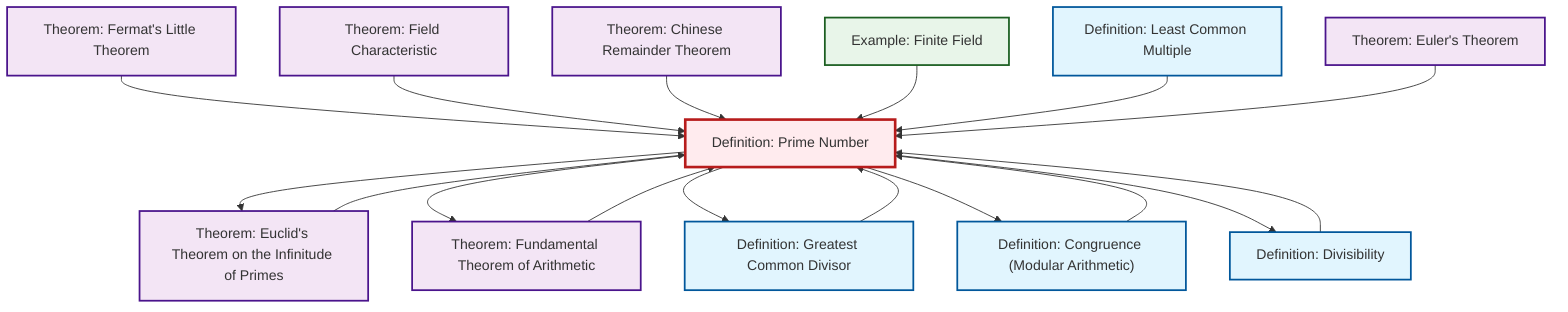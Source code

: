 graph TD
    classDef definition fill:#e1f5fe,stroke:#01579b,stroke-width:2px
    classDef theorem fill:#f3e5f5,stroke:#4a148c,stroke-width:2px
    classDef axiom fill:#fff3e0,stroke:#e65100,stroke-width:2px
    classDef example fill:#e8f5e9,stroke:#1b5e20,stroke-width:2px
    classDef current fill:#ffebee,stroke:#b71c1c,stroke-width:3px
    thm-euler["Theorem: Euler's Theorem"]:::theorem
    thm-fundamental-arithmetic["Theorem: Fundamental Theorem of Arithmetic"]:::theorem
    def-lcm["Definition: Least Common Multiple"]:::definition
    def-prime["Definition: Prime Number"]:::definition
    thm-fermat-little["Theorem: Fermat's Little Theorem"]:::theorem
    thm-chinese-remainder["Theorem: Chinese Remainder Theorem"]:::theorem
    def-congruence["Definition: Congruence (Modular Arithmetic)"]:::definition
    thm-euclid-infinitude-primes["Theorem: Euclid's Theorem on the Infinitude of Primes"]:::theorem
    ex-finite-field["Example: Finite Field"]:::example
    def-divisibility["Definition: Divisibility"]:::definition
    thm-field-characteristic["Theorem: Field Characteristic"]:::theorem
    def-gcd["Definition: Greatest Common Divisor"]:::definition
    def-divisibility --> def-prime
    def-prime --> thm-euclid-infinitude-primes
    def-congruence --> def-prime
    def-prime --> thm-fundamental-arithmetic
    def-prime --> def-gcd
    thm-fermat-little --> def-prime
    def-prime --> def-congruence
    thm-field-characteristic --> def-prime
    thm-chinese-remainder --> def-prime
    def-prime --> def-divisibility
    thm-fundamental-arithmetic --> def-prime
    ex-finite-field --> def-prime
    def-gcd --> def-prime
    thm-euclid-infinitude-primes --> def-prime
    def-lcm --> def-prime
    thm-euler --> def-prime
    class def-prime current